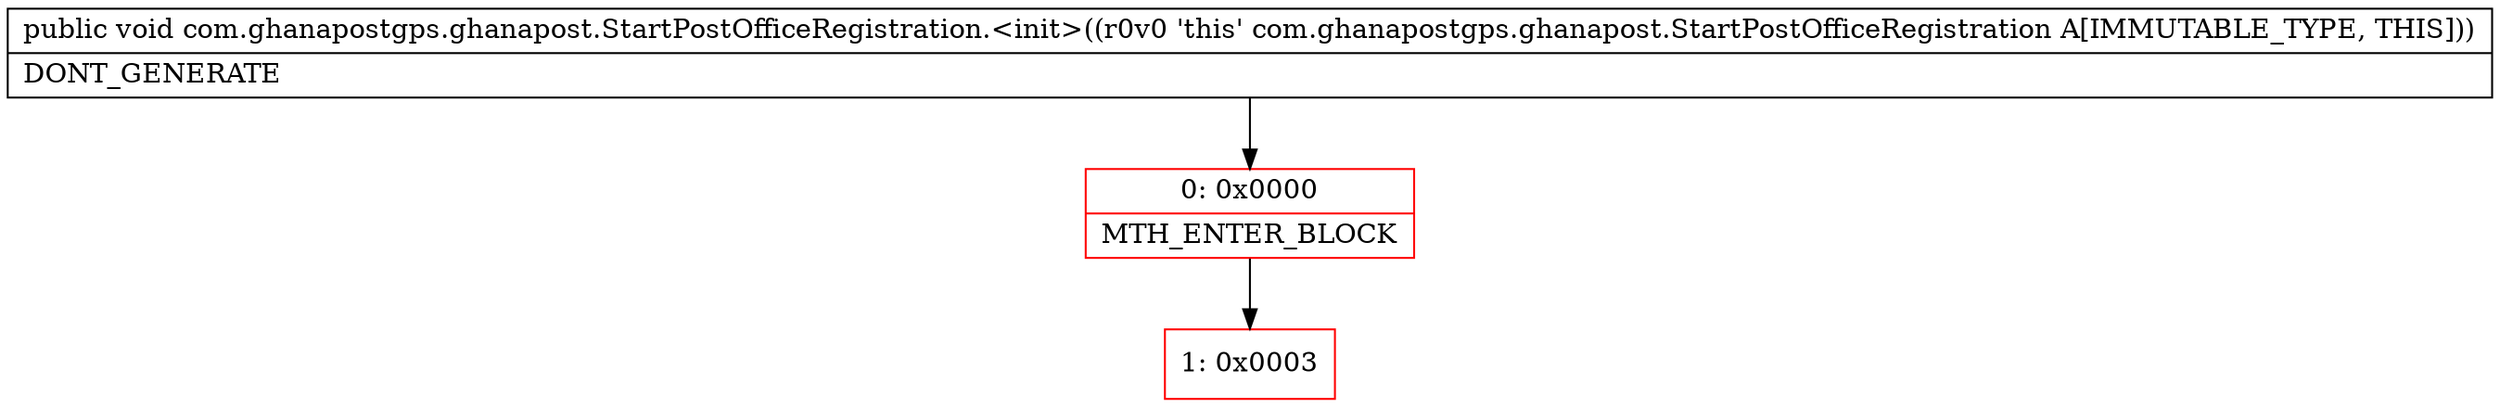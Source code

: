 digraph "CFG forcom.ghanapostgps.ghanapost.StartPostOfficeRegistration.\<init\>()V" {
subgraph cluster_Region_1169906557 {
label = "R(0)";
node [shape=record,color=blue];
}
Node_0 [shape=record,color=red,label="{0\:\ 0x0000|MTH_ENTER_BLOCK\l}"];
Node_1 [shape=record,color=red,label="{1\:\ 0x0003}"];
MethodNode[shape=record,label="{public void com.ghanapostgps.ghanapost.StartPostOfficeRegistration.\<init\>((r0v0 'this' com.ghanapostgps.ghanapost.StartPostOfficeRegistration A[IMMUTABLE_TYPE, THIS]))  | DONT_GENERATE\l}"];
MethodNode -> Node_0;
Node_0 -> Node_1;
}

